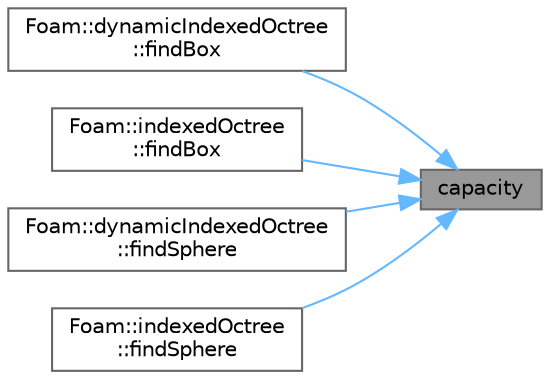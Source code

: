digraph "capacity"
{
 // LATEX_PDF_SIZE
  bgcolor="transparent";
  edge [fontname=Helvetica,fontsize=10,labelfontname=Helvetica,labelfontsize=10];
  node [fontname=Helvetica,fontsize=10,shape=box,height=0.2,width=0.4];
  rankdir="RL";
  Node1 [id="Node000001",label="capacity",height=0.2,width=0.4,color="gray40", fillcolor="grey60", style="filled", fontcolor="black",tooltip=" "];
  Node1 -> Node2 [id="edge1_Node000001_Node000002",dir="back",color="steelblue1",style="solid",tooltip=" "];
  Node2 [id="Node000002",label="Foam::dynamicIndexedOctree\l::findBox",height=0.2,width=0.4,color="grey40", fillcolor="white", style="filled",URL="$classFoam_1_1dynamicIndexedOctree.html#ae3a6b63022db9636577d965b80bb5f29",tooltip=" "];
  Node1 -> Node3 [id="edge2_Node000001_Node000003",dir="back",color="steelblue1",style="solid",tooltip=" "];
  Node3 [id="Node000003",label="Foam::indexedOctree\l::findBox",height=0.2,width=0.4,color="grey40", fillcolor="white", style="filled",URL="$classFoam_1_1indexedOctree.html#ae3a6b63022db9636577d965b80bb5f29",tooltip=" "];
  Node1 -> Node4 [id="edge3_Node000001_Node000004",dir="back",color="steelblue1",style="solid",tooltip=" "];
  Node4 [id="Node000004",label="Foam::dynamicIndexedOctree\l::findSphere",height=0.2,width=0.4,color="grey40", fillcolor="white", style="filled",URL="$classFoam_1_1dynamicIndexedOctree.html#a92cf6ab5f7c8c039db16adc81a9db191",tooltip=" "];
  Node1 -> Node5 [id="edge4_Node000001_Node000005",dir="back",color="steelblue1",style="solid",tooltip=" "];
  Node5 [id="Node000005",label="Foam::indexedOctree\l::findSphere",height=0.2,width=0.4,color="grey40", fillcolor="white", style="filled",URL="$classFoam_1_1indexedOctree.html#a92cf6ab5f7c8c039db16adc81a9db191",tooltip=" "];
}
